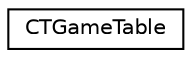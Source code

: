 digraph "Graphe hiérarchique des classes"
{
  edge [fontname="Helvetica",fontsize="10",labelfontname="Helvetica",labelfontsize="10"];
  node [fontname="Helvetica",fontsize="10",shape=record];
  rankdir="LR";
  Node1 [label="CTGameTable",height=0.2,width=0.4,color="black", fillcolor="white", style="filled",URL="$class_c_t_game_table.html"];
}
